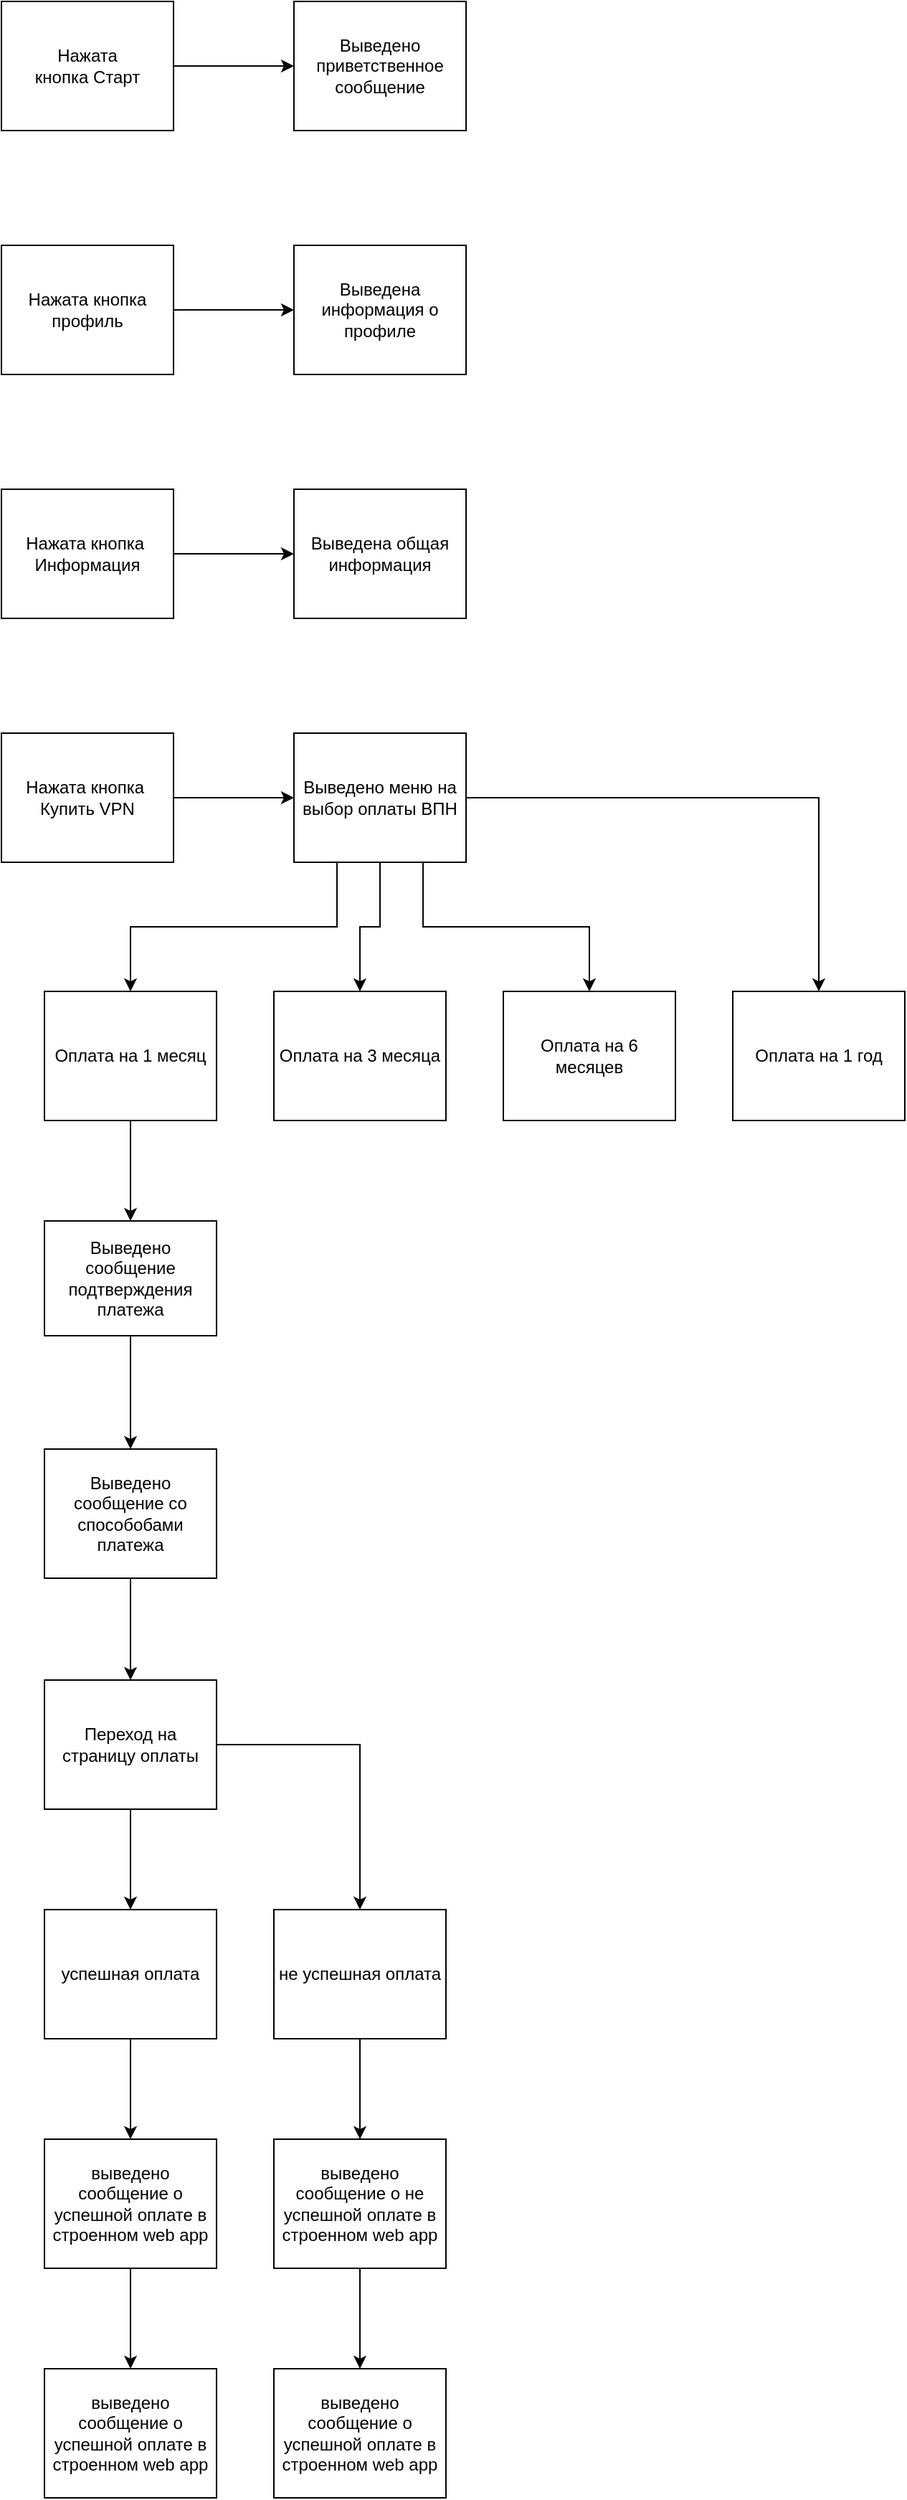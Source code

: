 <mxfile version="22.0.8" type="github">
  <diagram name="Страница — 1" id="lluNUwB5F5Gs3y7PKJDF">
    <mxGraphModel dx="1434" dy="758" grid="1" gridSize="10" guides="1" tooltips="1" connect="1" arrows="1" fold="1" page="1" pageScale="1" pageWidth="827" pageHeight="1169" math="0" shadow="0">
      <root>
        <mxCell id="0" />
        <mxCell id="1" parent="0" />
        <mxCell id="oWh2K4CV3fr-__WwhOW4-5" value="" style="edgeStyle=orthogonalEdgeStyle;rounded=0;orthogonalLoop=1;jettySize=auto;html=1;" edge="1" parent="1" source="oWh2K4CV3fr-__WwhOW4-2" target="oWh2K4CV3fr-__WwhOW4-3">
          <mxGeometry relative="1" as="geometry" />
        </mxCell>
        <mxCell id="oWh2K4CV3fr-__WwhOW4-2" value="Нажата &lt;br&gt;кнопка Старт" style="rounded=0;whiteSpace=wrap;html=1;" vertex="1" parent="1">
          <mxGeometry x="90" y="70" width="120" height="90" as="geometry" />
        </mxCell>
        <mxCell id="oWh2K4CV3fr-__WwhOW4-3" value="Выведено приветственное сообщение" style="rounded=0;whiteSpace=wrap;html=1;" vertex="1" parent="1">
          <mxGeometry x="294" y="70" width="120" height="90" as="geometry" />
        </mxCell>
        <mxCell id="oWh2K4CV3fr-__WwhOW4-7" value="" style="edgeStyle=orthogonalEdgeStyle;rounded=0;orthogonalLoop=1;jettySize=auto;html=1;" edge="1" parent="1" source="oWh2K4CV3fr-__WwhOW4-4" target="oWh2K4CV3fr-__WwhOW4-6">
          <mxGeometry relative="1" as="geometry" />
        </mxCell>
        <mxCell id="oWh2K4CV3fr-__WwhOW4-4" value="Нажата кнопка профиль" style="rounded=0;whiteSpace=wrap;html=1;" vertex="1" parent="1">
          <mxGeometry x="90" y="240" width="120" height="90" as="geometry" />
        </mxCell>
        <mxCell id="oWh2K4CV3fr-__WwhOW4-6" value="Выведена информация о профиле" style="rounded=0;whiteSpace=wrap;html=1;" vertex="1" parent="1">
          <mxGeometry x="294" y="240" width="120" height="90" as="geometry" />
        </mxCell>
        <mxCell id="oWh2K4CV3fr-__WwhOW4-8" value="" style="edgeStyle=orthogonalEdgeStyle;rounded=0;orthogonalLoop=1;jettySize=auto;html=1;" edge="1" source="oWh2K4CV3fr-__WwhOW4-9" target="oWh2K4CV3fr-__WwhOW4-10" parent="1">
          <mxGeometry relative="1" as="geometry" />
        </mxCell>
        <mxCell id="oWh2K4CV3fr-__WwhOW4-9" value="Нажата кнопка&amp;nbsp;&lt;br&gt;Информация" style="rounded=0;whiteSpace=wrap;html=1;" vertex="1" parent="1">
          <mxGeometry x="90" y="410" width="120" height="90" as="geometry" />
        </mxCell>
        <mxCell id="oWh2K4CV3fr-__WwhOW4-10" value="Выведена общая информация" style="rounded=0;whiteSpace=wrap;html=1;" vertex="1" parent="1">
          <mxGeometry x="294" y="410" width="120" height="90" as="geometry" />
        </mxCell>
        <mxCell id="oWh2K4CV3fr-__WwhOW4-12" value="" style="edgeStyle=orthogonalEdgeStyle;rounded=0;orthogonalLoop=1;jettySize=auto;html=1;" edge="1" source="oWh2K4CV3fr-__WwhOW4-13" target="oWh2K4CV3fr-__WwhOW4-14" parent="1">
          <mxGeometry relative="1" as="geometry" />
        </mxCell>
        <mxCell id="oWh2K4CV3fr-__WwhOW4-13" value="Нажата кнопка&amp;nbsp;&lt;br&gt;Купить VPN" style="rounded=0;whiteSpace=wrap;html=1;" vertex="1" parent="1">
          <mxGeometry x="90" y="580" width="120" height="90" as="geometry" />
        </mxCell>
        <mxCell id="oWh2K4CV3fr-__WwhOW4-19" style="edgeStyle=orthogonalEdgeStyle;rounded=0;orthogonalLoop=1;jettySize=auto;html=1;exitX=0.25;exitY=1;exitDx=0;exitDy=0;entryX=0.5;entryY=0;entryDx=0;entryDy=0;" edge="1" parent="1" source="oWh2K4CV3fr-__WwhOW4-14" target="oWh2K4CV3fr-__WwhOW4-15">
          <mxGeometry relative="1" as="geometry" />
        </mxCell>
        <mxCell id="oWh2K4CV3fr-__WwhOW4-21" style="edgeStyle=orthogonalEdgeStyle;rounded=0;orthogonalLoop=1;jettySize=auto;html=1;exitX=0.5;exitY=1;exitDx=0;exitDy=0;" edge="1" parent="1" source="oWh2K4CV3fr-__WwhOW4-14" target="oWh2K4CV3fr-__WwhOW4-16">
          <mxGeometry relative="1" as="geometry" />
        </mxCell>
        <mxCell id="oWh2K4CV3fr-__WwhOW4-22" style="edgeStyle=orthogonalEdgeStyle;rounded=0;orthogonalLoop=1;jettySize=auto;html=1;exitX=0.75;exitY=1;exitDx=0;exitDy=0;entryX=0.5;entryY=0;entryDx=0;entryDy=0;" edge="1" parent="1" source="oWh2K4CV3fr-__WwhOW4-14" target="oWh2K4CV3fr-__WwhOW4-17">
          <mxGeometry relative="1" as="geometry" />
        </mxCell>
        <mxCell id="oWh2K4CV3fr-__WwhOW4-23" style="edgeStyle=orthogonalEdgeStyle;rounded=0;orthogonalLoop=1;jettySize=auto;html=1;entryX=0.5;entryY=0;entryDx=0;entryDy=0;" edge="1" parent="1" source="oWh2K4CV3fr-__WwhOW4-14" target="oWh2K4CV3fr-__WwhOW4-18">
          <mxGeometry relative="1" as="geometry" />
        </mxCell>
        <mxCell id="oWh2K4CV3fr-__WwhOW4-14" value="Выведено меню на выбор оплаты ВПН" style="rounded=0;whiteSpace=wrap;html=1;" vertex="1" parent="1">
          <mxGeometry x="294" y="580" width="120" height="90" as="geometry" />
        </mxCell>
        <mxCell id="oWh2K4CV3fr-__WwhOW4-25" value="" style="edgeStyle=orthogonalEdgeStyle;rounded=0;orthogonalLoop=1;jettySize=auto;html=1;" edge="1" parent="1" source="oWh2K4CV3fr-__WwhOW4-15" target="oWh2K4CV3fr-__WwhOW4-24">
          <mxGeometry relative="1" as="geometry" />
        </mxCell>
        <mxCell id="oWh2K4CV3fr-__WwhOW4-15" value="Оплата на 1 месяц" style="rounded=0;whiteSpace=wrap;html=1;" vertex="1" parent="1">
          <mxGeometry x="120" y="760" width="120" height="90" as="geometry" />
        </mxCell>
        <mxCell id="oWh2K4CV3fr-__WwhOW4-16" value="Оплата на 3 месяца" style="rounded=0;whiteSpace=wrap;html=1;" vertex="1" parent="1">
          <mxGeometry x="280" y="760" width="120" height="90" as="geometry" />
        </mxCell>
        <mxCell id="oWh2K4CV3fr-__WwhOW4-17" value="Оплата на 6 месяцев" style="rounded=0;whiteSpace=wrap;html=1;" vertex="1" parent="1">
          <mxGeometry x="440" y="760" width="120" height="90" as="geometry" />
        </mxCell>
        <mxCell id="oWh2K4CV3fr-__WwhOW4-18" value="Оплата на 1 год" style="rounded=0;whiteSpace=wrap;html=1;" vertex="1" parent="1">
          <mxGeometry x="600" y="760" width="120" height="90" as="geometry" />
        </mxCell>
        <mxCell id="oWh2K4CV3fr-__WwhOW4-27" value="" style="edgeStyle=orthogonalEdgeStyle;rounded=0;orthogonalLoop=1;jettySize=auto;html=1;" edge="1" parent="1" source="oWh2K4CV3fr-__WwhOW4-24" target="oWh2K4CV3fr-__WwhOW4-26">
          <mxGeometry relative="1" as="geometry" />
        </mxCell>
        <mxCell id="oWh2K4CV3fr-__WwhOW4-24" value="Выведено сообщение подтверждения платежа" style="rounded=0;whiteSpace=wrap;html=1;" vertex="1" parent="1">
          <mxGeometry x="120" y="920" width="120" height="80" as="geometry" />
        </mxCell>
        <mxCell id="oWh2K4CV3fr-__WwhOW4-29" value="" style="edgeStyle=orthogonalEdgeStyle;rounded=0;orthogonalLoop=1;jettySize=auto;html=1;" edge="1" parent="1" source="oWh2K4CV3fr-__WwhOW4-26" target="oWh2K4CV3fr-__WwhOW4-28">
          <mxGeometry relative="1" as="geometry" />
        </mxCell>
        <mxCell id="oWh2K4CV3fr-__WwhOW4-26" value="Выведено сообщение со способобами платежа" style="rounded=0;whiteSpace=wrap;html=1;" vertex="1" parent="1">
          <mxGeometry x="120" y="1079" width="120" height="90" as="geometry" />
        </mxCell>
        <mxCell id="oWh2K4CV3fr-__WwhOW4-31" value="" style="edgeStyle=orthogonalEdgeStyle;rounded=0;orthogonalLoop=1;jettySize=auto;html=1;" edge="1" parent="1" source="oWh2K4CV3fr-__WwhOW4-28" target="oWh2K4CV3fr-__WwhOW4-30">
          <mxGeometry relative="1" as="geometry" />
        </mxCell>
        <mxCell id="oWh2K4CV3fr-__WwhOW4-33" style="edgeStyle=orthogonalEdgeStyle;rounded=0;orthogonalLoop=1;jettySize=auto;html=1;" edge="1" parent="1" source="oWh2K4CV3fr-__WwhOW4-28" target="oWh2K4CV3fr-__WwhOW4-32">
          <mxGeometry relative="1" as="geometry" />
        </mxCell>
        <mxCell id="oWh2K4CV3fr-__WwhOW4-28" value="Переход на страницу оплаты" style="rounded=0;whiteSpace=wrap;html=1;" vertex="1" parent="1">
          <mxGeometry x="120" y="1240" width="120" height="90" as="geometry" />
        </mxCell>
        <mxCell id="oWh2K4CV3fr-__WwhOW4-36" value="" style="edgeStyle=orthogonalEdgeStyle;rounded=0;orthogonalLoop=1;jettySize=auto;html=1;" edge="1" parent="1" source="oWh2K4CV3fr-__WwhOW4-30" target="oWh2K4CV3fr-__WwhOW4-34">
          <mxGeometry relative="1" as="geometry" />
        </mxCell>
        <mxCell id="oWh2K4CV3fr-__WwhOW4-30" value="успешная оплата" style="rounded=0;whiteSpace=wrap;html=1;" vertex="1" parent="1">
          <mxGeometry x="120" y="1400" width="120" height="90" as="geometry" />
        </mxCell>
        <mxCell id="oWh2K4CV3fr-__WwhOW4-37" value="" style="edgeStyle=orthogonalEdgeStyle;rounded=0;orthogonalLoop=1;jettySize=auto;html=1;" edge="1" parent="1" source="oWh2K4CV3fr-__WwhOW4-32" target="oWh2K4CV3fr-__WwhOW4-35">
          <mxGeometry relative="1" as="geometry" />
        </mxCell>
        <mxCell id="oWh2K4CV3fr-__WwhOW4-32" value="не успешная оплата" style="rounded=0;whiteSpace=wrap;html=1;" vertex="1" parent="1">
          <mxGeometry x="280" y="1400" width="120" height="90" as="geometry" />
        </mxCell>
        <mxCell id="oWh2K4CV3fr-__WwhOW4-40" value="" style="edgeStyle=orthogonalEdgeStyle;rounded=0;orthogonalLoop=1;jettySize=auto;html=1;" edge="1" parent="1" source="oWh2K4CV3fr-__WwhOW4-34" target="oWh2K4CV3fr-__WwhOW4-38">
          <mxGeometry relative="1" as="geometry" />
        </mxCell>
        <mxCell id="oWh2K4CV3fr-__WwhOW4-34" value="выведено сообщение о успешной оплате в строенном web app" style="rounded=0;whiteSpace=wrap;html=1;" vertex="1" parent="1">
          <mxGeometry x="120" y="1560" width="120" height="90" as="geometry" />
        </mxCell>
        <mxCell id="oWh2K4CV3fr-__WwhOW4-41" value="" style="edgeStyle=orthogonalEdgeStyle;rounded=0;orthogonalLoop=1;jettySize=auto;html=1;" edge="1" parent="1" source="oWh2K4CV3fr-__WwhOW4-35" target="oWh2K4CV3fr-__WwhOW4-39">
          <mxGeometry relative="1" as="geometry" />
        </mxCell>
        <mxCell id="oWh2K4CV3fr-__WwhOW4-35" value="выведено сообщение о не успешной оплате в строенном web app" style="rounded=0;whiteSpace=wrap;html=1;" vertex="1" parent="1">
          <mxGeometry x="280" y="1560" width="120" height="90" as="geometry" />
        </mxCell>
        <mxCell id="oWh2K4CV3fr-__WwhOW4-38" value="выведено сообщение о успешной оплате в строенном web app" style="rounded=0;whiteSpace=wrap;html=1;" vertex="1" parent="1">
          <mxGeometry x="120" y="1720" width="120" height="90" as="geometry" />
        </mxCell>
        <mxCell id="oWh2K4CV3fr-__WwhOW4-39" value="выведено сообщение о успешной оплате в строенном web app" style="rounded=0;whiteSpace=wrap;html=1;" vertex="1" parent="1">
          <mxGeometry x="280" y="1720" width="120" height="90" as="geometry" />
        </mxCell>
      </root>
    </mxGraphModel>
  </diagram>
</mxfile>
